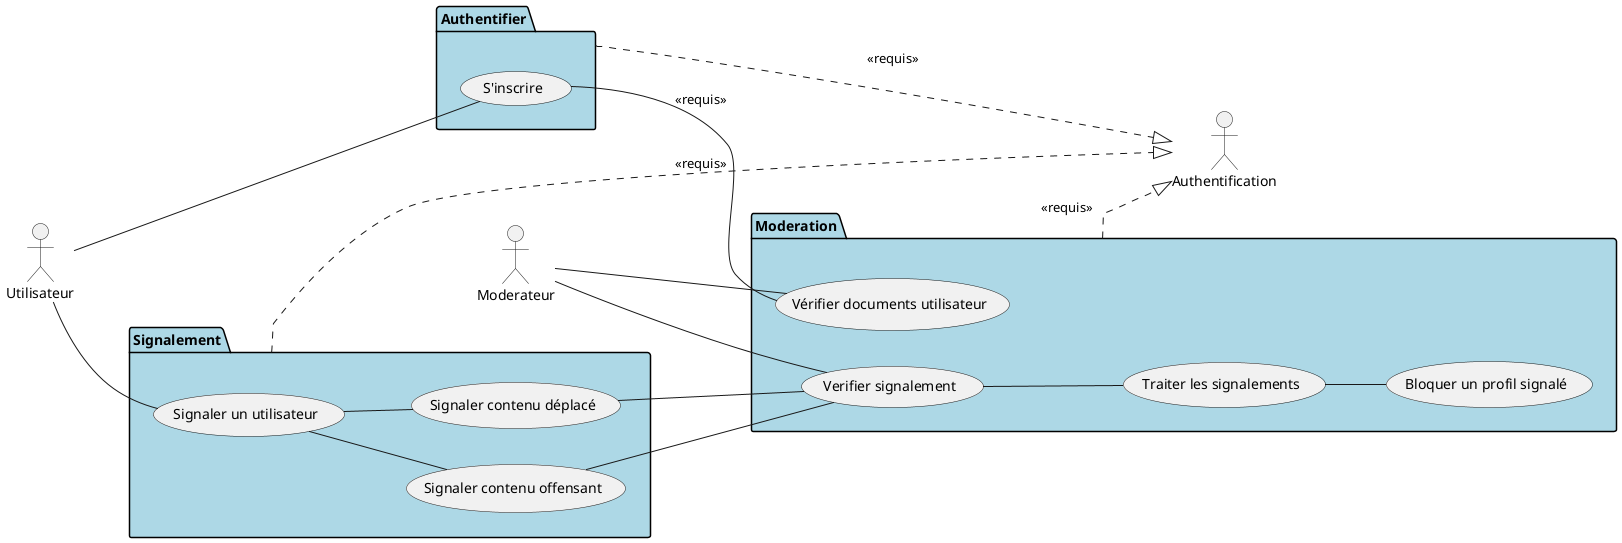 @startuml

left to right direction

'Acteurs'
actor Utilisateur
actor Moderateur
actor Authentification



package "Moderation" #LightBlue {

    usecase "Traiter les signalements" as mod_traiter
    usecase "Bloquer un profil signalé" as mod_bloquer
    usecase "Vérifier documents utilisateur" as mod_verif_docs
    usecase "Verifier signalement" as mod_verif_signal

    Moderateur -- mod_verif_signal
    Moderateur -- mod_verif_docs
    mod_verif_signal -- mod_traiter
    mod_traiter -- mod_bloquer


}

package "Signalement" #LightBlue {

    usecase "Signaler un utilisateur" as signal_user
    usecase "Signaler contenu déplacé" as signal_deplace
    usecase "Signaler contenu offensant" as signal_offensant

    signal_user -- signal_deplace
    signal_user -- signal_offensant
    signal_deplace -- mod_verif_signal
    signal_offensant -- mod_verif_signal
    Utilisateur -- signal_user

}

package "Authentifier" #LightBlue {

    usecase "S'inscrire" as auth_inscription

    Utilisateur -- auth_inscription
    auth_inscription -- mod_verif_docs : <<requis>>

}

Authentifier ..|> Authentification : <<requis>>
Signalement ..|> Authentification : <<requis>>
Moderation ..|> Authentification : <<requis>>

@enduml
